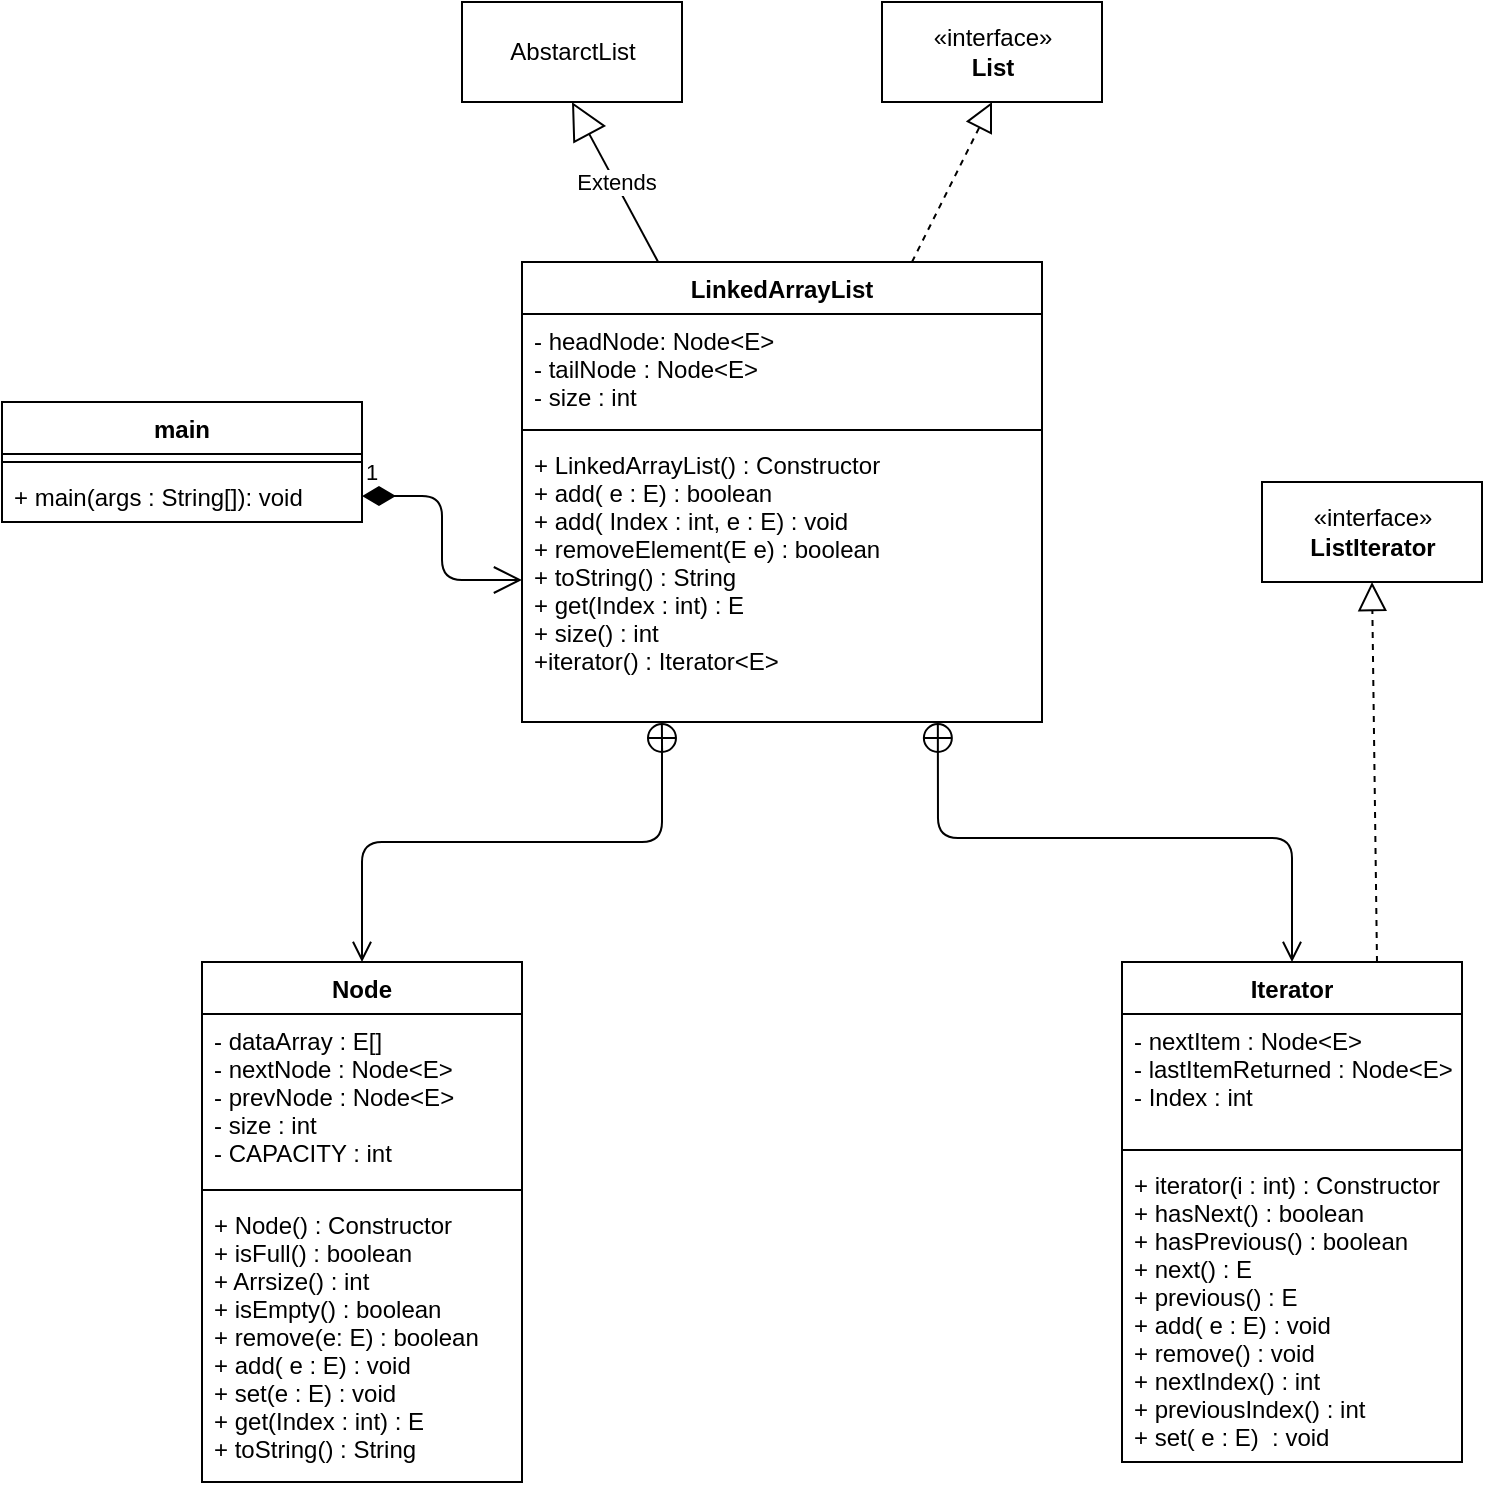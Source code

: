 <mxfile version="12.9.3" type="device"><diagram id="Y6WA0KyQj1STYsh126CB" name="Page-1"><mxGraphModel dx="1326" dy="806" grid="1" gridSize="10" guides="1" tooltips="1" connect="1" arrows="1" fold="1" page="1" pageScale="1" pageWidth="850" pageHeight="1100" math="0" shadow="0"><root><mxCell id="0"/><mxCell id="1" parent="0"/><mxCell id="jGCDE-Adepz_I44PVIbp-1" value="«interface»&lt;br&gt;&lt;b&gt;List&lt;/b&gt;" style="html=1;" vertex="1" parent="1"><mxGeometry x="500" y="50" width="110" height="50" as="geometry"/></mxCell><mxCell id="jGCDE-Adepz_I44PVIbp-2" value="AbstarctList" style="html=1;" vertex="1" parent="1"><mxGeometry x="290" y="50" width="110" height="50" as="geometry"/></mxCell><mxCell id="jGCDE-Adepz_I44PVIbp-7" value="" style="endArrow=block;dashed=1;endFill=0;endSize=12;html=1;entryX=0.5;entryY=1;entryDx=0;entryDy=0;exitX=0.75;exitY=0;exitDx=0;exitDy=0;" edge="1" parent="1" source="jGCDE-Adepz_I44PVIbp-3" target="jGCDE-Adepz_I44PVIbp-1"><mxGeometry width="160" relative="1" as="geometry"><mxPoint x="490" y="160" as="sourcePoint"/><mxPoint x="650" y="160" as="targetPoint"/></mxGeometry></mxCell><mxCell id="jGCDE-Adepz_I44PVIbp-8" value="Extends" style="endArrow=block;endSize=16;endFill=0;html=1;entryX=0.5;entryY=1;entryDx=0;entryDy=0;" edge="1" parent="1" source="jGCDE-Adepz_I44PVIbp-3" target="jGCDE-Adepz_I44PVIbp-2"><mxGeometry width="160" relative="1" as="geometry"><mxPoint x="345" y="160" as="sourcePoint"/><mxPoint x="505" y="160" as="targetPoint"/></mxGeometry></mxCell><mxCell id="jGCDE-Adepz_I44PVIbp-3" value="LinkedArrayList" style="swimlane;fontStyle=1;align=center;verticalAlign=top;childLayout=stackLayout;horizontal=1;startSize=26;horizontalStack=0;resizeParent=1;resizeParentMax=0;resizeLast=0;collapsible=1;marginBottom=0;" vertex="1" parent="1"><mxGeometry x="320" y="180" width="260" height="230" as="geometry"/></mxCell><mxCell id="jGCDE-Adepz_I44PVIbp-4" value="- headNode: Node&lt;E&gt;&#10;- tailNode : Node&lt;E&gt;&#10;- size : int" style="text;strokeColor=none;fillColor=none;align=left;verticalAlign=top;spacingLeft=4;spacingRight=4;overflow=hidden;rotatable=0;points=[[0,0.5],[1,0.5]];portConstraint=eastwest;" vertex="1" parent="jGCDE-Adepz_I44PVIbp-3"><mxGeometry y="26" width="260" height="54" as="geometry"/></mxCell><mxCell id="jGCDE-Adepz_I44PVIbp-5" value="" style="line;strokeWidth=1;fillColor=none;align=left;verticalAlign=middle;spacingTop=-1;spacingLeft=3;spacingRight=3;rotatable=0;labelPosition=right;points=[];portConstraint=eastwest;" vertex="1" parent="jGCDE-Adepz_I44PVIbp-3"><mxGeometry y="80" width="260" height="8" as="geometry"/></mxCell><mxCell id="jGCDE-Adepz_I44PVIbp-6" value="+ LinkedArrayList() : Constructor&#10;+ add( e : E) : boolean&#10;+ add( Index : int, e : E) : void&#10;+ removeElement(E e) : boolean&#10;+ toString() : String&#10;+ get(Index : int) : E&#10;+ size() : int&#10;+iterator() : Iterator&lt;E&gt;&#10; " style="text;strokeColor=none;fillColor=none;align=left;verticalAlign=top;spacingLeft=4;spacingRight=4;overflow=hidden;rotatable=0;points=[[0,0.5],[1,0.5]];portConstraint=eastwest;" vertex="1" parent="jGCDE-Adepz_I44PVIbp-3"><mxGeometry y="88" width="260" height="142" as="geometry"/></mxCell><mxCell id="jGCDE-Adepz_I44PVIbp-9" value="Node" style="swimlane;fontStyle=1;align=center;verticalAlign=top;childLayout=stackLayout;horizontal=1;startSize=26;horizontalStack=0;resizeParent=1;resizeParentMax=0;resizeLast=0;collapsible=1;marginBottom=0;" vertex="1" parent="1"><mxGeometry x="160" y="530" width="160" height="260" as="geometry"/></mxCell><mxCell id="jGCDE-Adepz_I44PVIbp-10" value="- dataArray : E[]&#10;- nextNode : Node&lt;E&gt;&#10;- prevNode : Node&lt;E&gt;&#10;- size : int&#10;- CAPACITY : int" style="text;strokeColor=none;fillColor=none;align=left;verticalAlign=top;spacingLeft=4;spacingRight=4;overflow=hidden;rotatable=0;points=[[0,0.5],[1,0.5]];portConstraint=eastwest;" vertex="1" parent="jGCDE-Adepz_I44PVIbp-9"><mxGeometry y="26" width="160" height="84" as="geometry"/></mxCell><mxCell id="jGCDE-Adepz_I44PVIbp-11" value="" style="line;strokeWidth=1;fillColor=none;align=left;verticalAlign=middle;spacingTop=-1;spacingLeft=3;spacingRight=3;rotatable=0;labelPosition=right;points=[];portConstraint=eastwest;" vertex="1" parent="jGCDE-Adepz_I44PVIbp-9"><mxGeometry y="110" width="160" height="8" as="geometry"/></mxCell><mxCell id="jGCDE-Adepz_I44PVIbp-12" value="+ Node() : Constructor&#10;+ isFull() : boolean&#10;+ Arrsize() : int&#10;+ isEmpty() : boolean&#10;+ remove(e: E) : boolean&#10;+ add( e : E) : void&#10;+ set(e : E) : void&#10;+ get(Index : int) : E&#10;+ toString() : String" style="text;strokeColor=none;fillColor=none;align=left;verticalAlign=top;spacingLeft=4;spacingRight=4;overflow=hidden;rotatable=0;points=[[0,0.5],[1,0.5]];portConstraint=eastwest;" vertex="1" parent="jGCDE-Adepz_I44PVIbp-9"><mxGeometry y="118" width="160" height="142" as="geometry"/></mxCell><mxCell id="jGCDE-Adepz_I44PVIbp-13" value="Iterator" style="swimlane;fontStyle=1;align=center;verticalAlign=top;childLayout=stackLayout;horizontal=1;startSize=26;horizontalStack=0;resizeParent=1;resizeParentMax=0;resizeLast=0;collapsible=1;marginBottom=0;" vertex="1" parent="1"><mxGeometry x="620" y="530" width="170" height="250" as="geometry"/></mxCell><mxCell id="jGCDE-Adepz_I44PVIbp-14" value="- nextItem : Node&lt;E&gt;&#10;- lastItemReturned : Node&lt;E&gt;&#10;- Index : int" style="text;strokeColor=none;fillColor=none;align=left;verticalAlign=top;spacingLeft=4;spacingRight=4;overflow=hidden;rotatable=0;points=[[0,0.5],[1,0.5]];portConstraint=eastwest;" vertex="1" parent="jGCDE-Adepz_I44PVIbp-13"><mxGeometry y="26" width="170" height="64" as="geometry"/></mxCell><mxCell id="jGCDE-Adepz_I44PVIbp-15" value="" style="line;strokeWidth=1;fillColor=none;align=left;verticalAlign=middle;spacingTop=-1;spacingLeft=3;spacingRight=3;rotatable=0;labelPosition=right;points=[];portConstraint=eastwest;" vertex="1" parent="jGCDE-Adepz_I44PVIbp-13"><mxGeometry y="90" width="170" height="8" as="geometry"/></mxCell><mxCell id="jGCDE-Adepz_I44PVIbp-16" value="+ iterator(i : int) : Constructor&#10;+ hasNext() : boolean&#10;+ hasPrevious() : boolean&#10;+ next() : E&#10;+ previous() : E&#10;+ add( e : E) : void&#10;+ remove() : void&#10;+ nextIndex() : int&#10;+ previousIndex() : int&#10;+ set( e : E)  : void" style="text;strokeColor=none;fillColor=none;align=left;verticalAlign=top;spacingLeft=4;spacingRight=4;overflow=hidden;rotatable=0;points=[[0,0.5],[1,0.5]];portConstraint=eastwest;" vertex="1" parent="jGCDE-Adepz_I44PVIbp-13"><mxGeometry y="98" width="170" height="152" as="geometry"/></mxCell><mxCell id="jGCDE-Adepz_I44PVIbp-17" value="" style="endArrow=open;startArrow=circlePlus;endFill=0;startFill=0;endSize=8;html=1;entryX=0.5;entryY=0;entryDx=0;entryDy=0;exitX=0.269;exitY=1;exitDx=0;exitDy=0;exitPerimeter=0;" edge="1" parent="1" source="jGCDE-Adepz_I44PVIbp-6" target="jGCDE-Adepz_I44PVIbp-9"><mxGeometry width="160" relative="1" as="geometry"><mxPoint x="396" y="412" as="sourcePoint"/><mxPoint x="440" y="490" as="targetPoint"/><Array as="points"><mxPoint x="390" y="420"/><mxPoint x="390" y="470"/><mxPoint x="240" y="470"/></Array></mxGeometry></mxCell><mxCell id="jGCDE-Adepz_I44PVIbp-18" value="" style="endArrow=open;startArrow=circlePlus;endFill=0;startFill=0;endSize=8;html=1;exitX=0.292;exitY=1.014;exitDx=0;exitDy=0;exitPerimeter=0;entryX=0.5;entryY=0;entryDx=0;entryDy=0;" edge="1" parent="1" target="jGCDE-Adepz_I44PVIbp-13"><mxGeometry width="160" relative="1" as="geometry"><mxPoint x="527.92" y="409.998" as="sourcePoint"/><mxPoint x="372" y="528.01" as="targetPoint"/><Array as="points"><mxPoint x="528" y="468.01"/><mxPoint x="705" y="468"/></Array></mxGeometry></mxCell><mxCell id="jGCDE-Adepz_I44PVIbp-19" value="«interface»&lt;br&gt;&lt;b&gt;ListIterator&lt;/b&gt;" style="html=1;" vertex="1" parent="1"><mxGeometry x="690" y="290" width="110" height="50" as="geometry"/></mxCell><mxCell id="jGCDE-Adepz_I44PVIbp-20" value="" style="endArrow=block;dashed=1;endFill=0;endSize=12;html=1;entryX=0.5;entryY=1;entryDx=0;entryDy=0;exitX=0.75;exitY=0;exitDx=0;exitDy=0;" edge="1" parent="1" source="jGCDE-Adepz_I44PVIbp-13" target="jGCDE-Adepz_I44PVIbp-19"><mxGeometry width="160" relative="1" as="geometry"><mxPoint x="660" y="420" as="sourcePoint"/><mxPoint x="820" y="420" as="targetPoint"/></mxGeometry></mxCell><mxCell id="jGCDE-Adepz_I44PVIbp-25" value="1" style="endArrow=open;html=1;endSize=12;startArrow=diamondThin;startSize=14;startFill=1;edgeStyle=orthogonalEdgeStyle;align=left;verticalAlign=bottom;exitX=1;exitY=0.5;exitDx=0;exitDy=0;entryX=0;entryY=0.5;entryDx=0;entryDy=0;" edge="1" parent="1" source="jGCDE-Adepz_I44PVIbp-24" target="jGCDE-Adepz_I44PVIbp-6"><mxGeometry x="-1" y="3" relative="1" as="geometry"><mxPoint x="340" y="280" as="sourcePoint"/><mxPoint x="500" y="280" as="targetPoint"/></mxGeometry></mxCell><mxCell id="jGCDE-Adepz_I44PVIbp-21" value="main" style="swimlane;fontStyle=1;align=center;verticalAlign=top;childLayout=stackLayout;horizontal=1;startSize=26;horizontalStack=0;resizeParent=1;resizeParentMax=0;resizeLast=0;collapsible=1;marginBottom=0;" vertex="1" parent="1"><mxGeometry x="60" y="250" width="180" height="60" as="geometry"/></mxCell><mxCell id="jGCDE-Adepz_I44PVIbp-23" value="" style="line;strokeWidth=1;fillColor=none;align=left;verticalAlign=middle;spacingTop=-1;spacingLeft=3;spacingRight=3;rotatable=0;labelPosition=right;points=[];portConstraint=eastwest;" vertex="1" parent="jGCDE-Adepz_I44PVIbp-21"><mxGeometry y="26" width="180" height="8" as="geometry"/></mxCell><mxCell id="jGCDE-Adepz_I44PVIbp-24" value="+ main(args : String[]): void" style="text;strokeColor=none;fillColor=none;align=left;verticalAlign=top;spacingLeft=4;spacingRight=4;overflow=hidden;rotatable=0;points=[[0,0.5],[1,0.5]];portConstraint=eastwest;" vertex="1" parent="jGCDE-Adepz_I44PVIbp-21"><mxGeometry y="34" width="180" height="26" as="geometry"/></mxCell></root></mxGraphModel></diagram></mxfile>